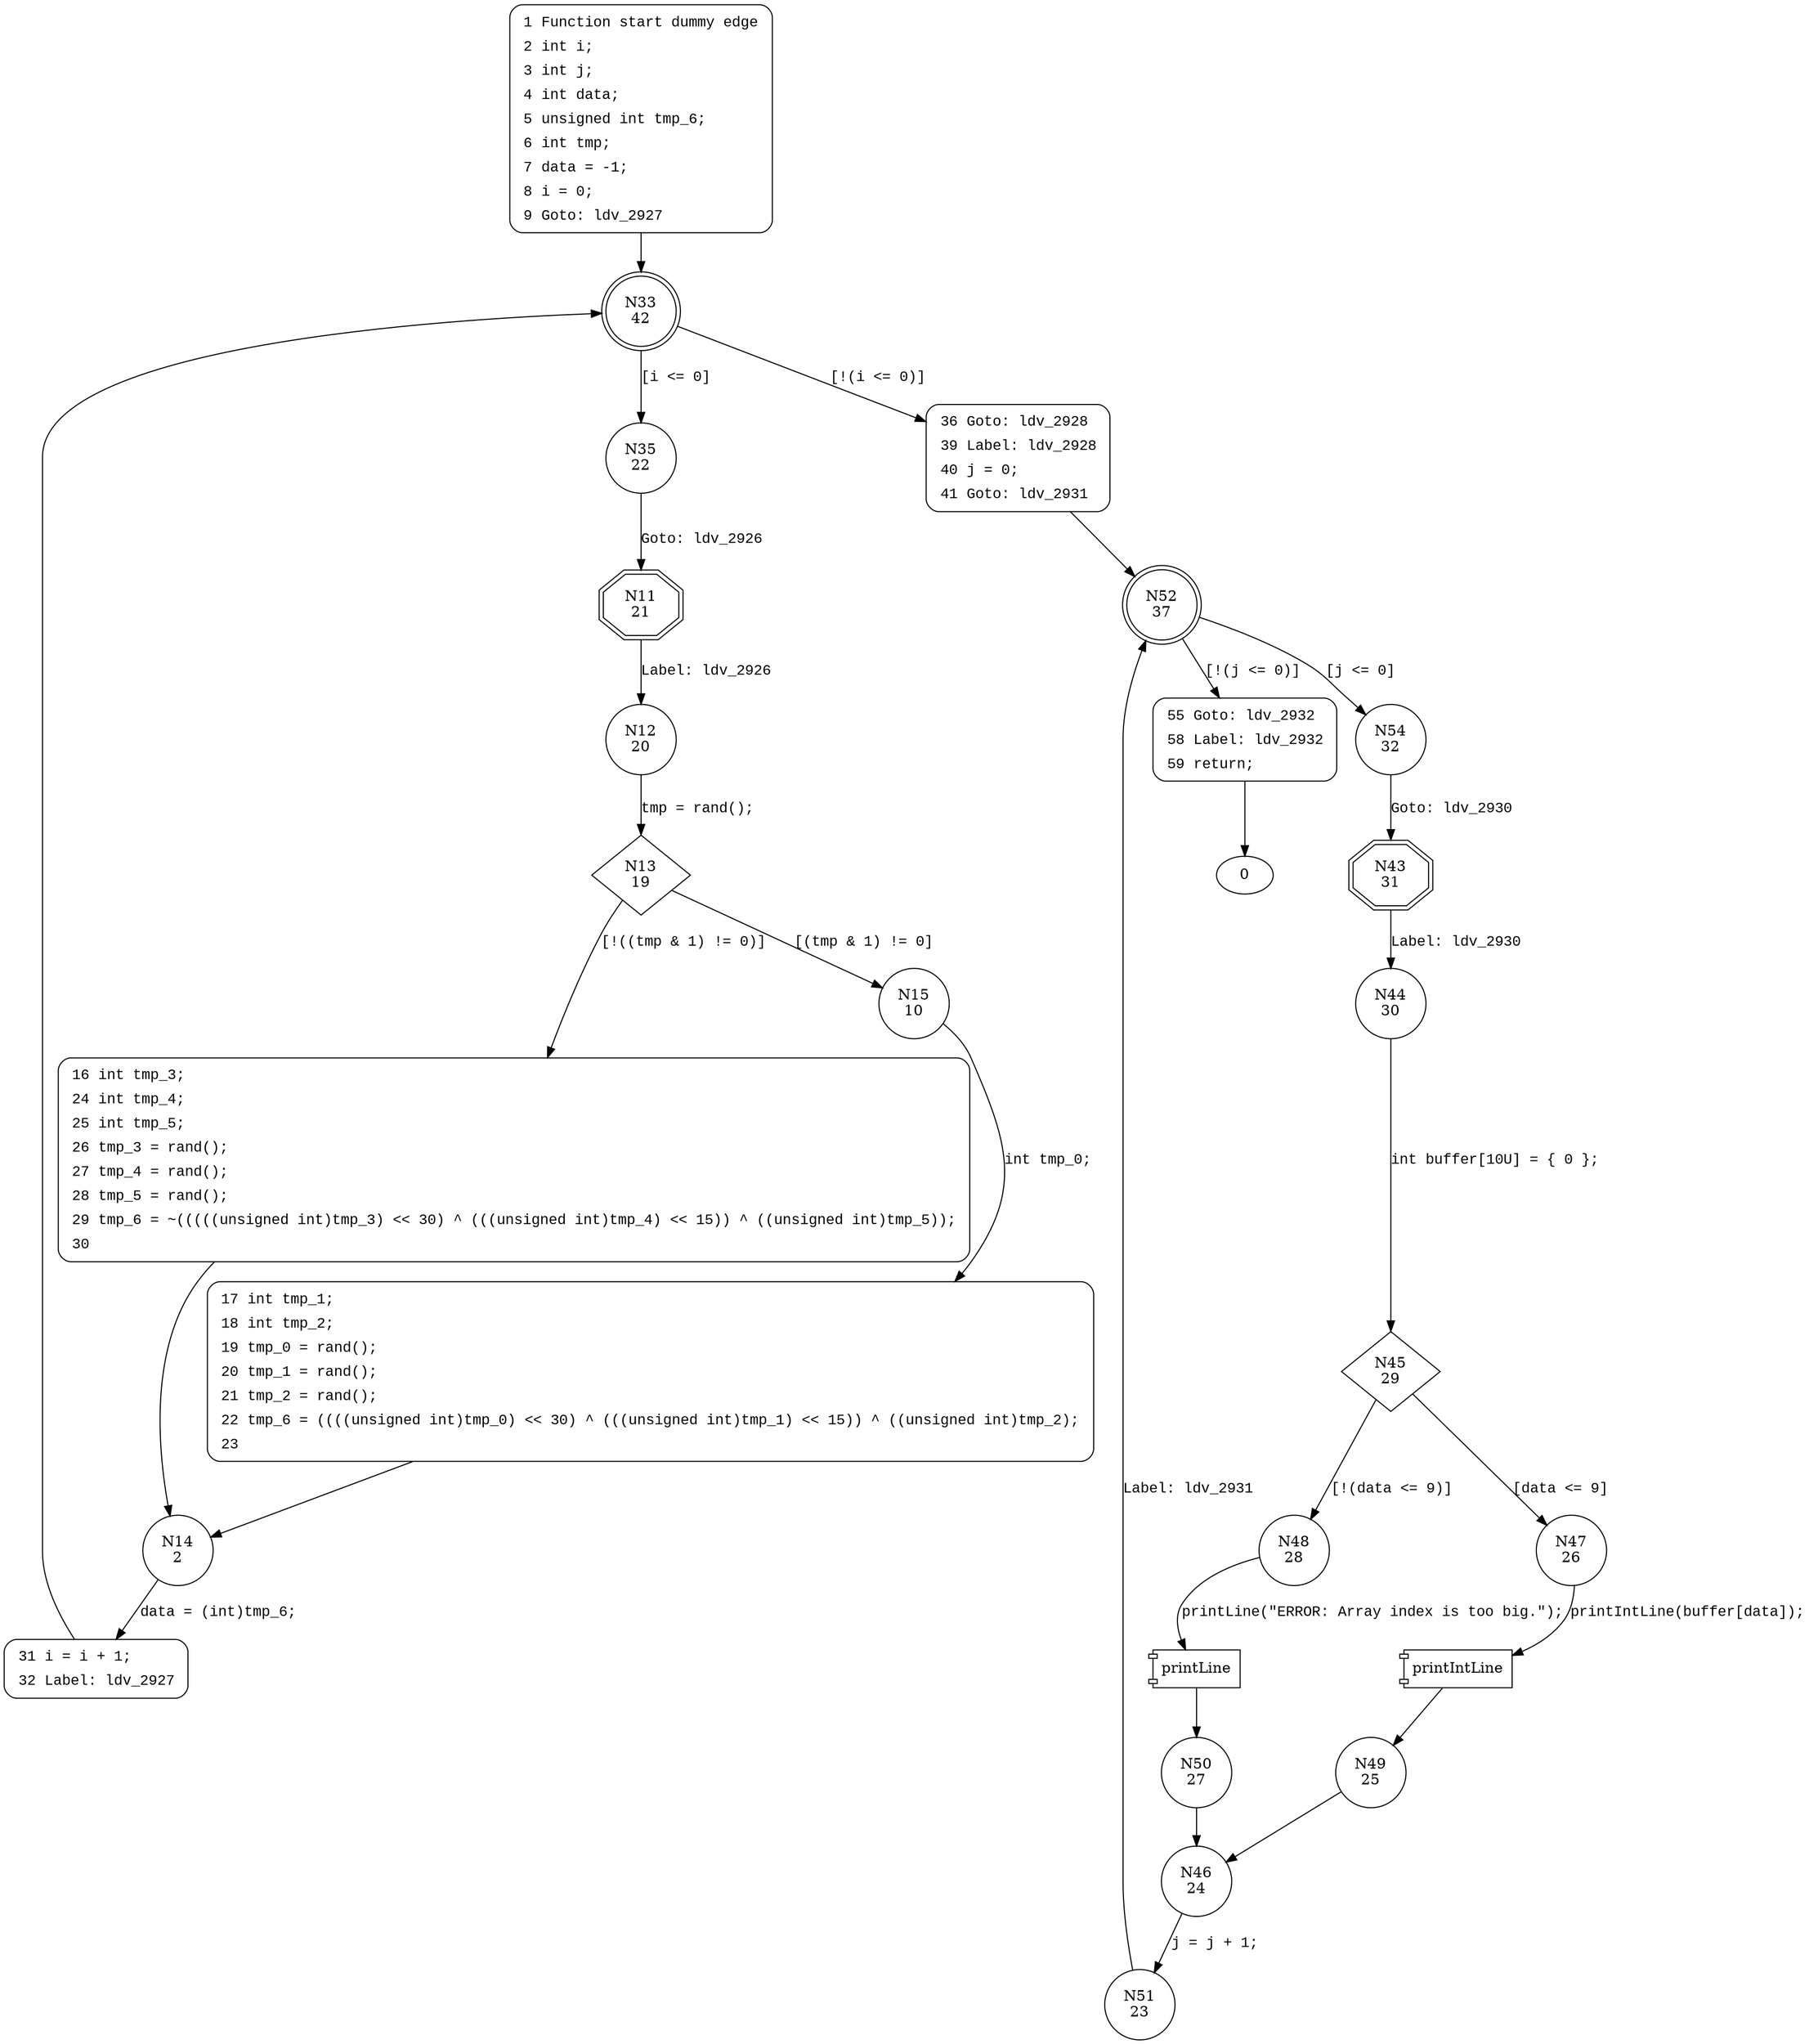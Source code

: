 digraph CWE127_Buffer_Underread__CWE839_rand_17_bad {
33 [shape="doublecircle" label="N33\n42"]
35 [shape="circle" label="N35\n22"]
36 [shape="circle" label="N36\n41"]
52 [shape="doublecircle" label="N52\n37"]
54 [shape="circle" label="N54\n32"]
55 [shape="circle" label="N55\n36"]
43 [shape="doubleoctagon" label="N43\n31"]
44 [shape="circle" label="N44\n30"]
45 [shape="diamond" label="N45\n29"]
47 [shape="circle" label="N47\n26"]
48 [shape="circle" label="N48\n28"]
50 [shape="circle" label="N50\n27"]
46 [shape="circle" label="N46\n24"]
51 [shape="circle" label="N51\n23"]
49 [shape="circle" label="N49\n25"]
11 [shape="doubleoctagon" label="N11\n21"]
12 [shape="circle" label="N12\n20"]
13 [shape="diamond" label="N13\n19"]
15 [shape="circle" label="N15\n10"]
16 [shape="circle" label="N16\n18"]
14 [shape="circle" label="N14\n2"]
31 [shape="circle" label="N31\n1"]
17 [shape="circle" label="N17\n9"]
1 [style="filled,bold" penwidth="1" fillcolor="white" fontname="Courier New" shape="Mrecord" label=<<table border="0" cellborder="0" cellpadding="3" bgcolor="white"><tr><td align="right">1</td><td align="left">Function start dummy edge</td></tr><tr><td align="right">2</td><td align="left">int i;</td></tr><tr><td align="right">3</td><td align="left">int j;</td></tr><tr><td align="right">4</td><td align="left">int data;</td></tr><tr><td align="right">5</td><td align="left">unsigned int tmp_6;</td></tr><tr><td align="right">6</td><td align="left">int tmp;</td></tr><tr><td align="right">7</td><td align="left">data = -1;</td></tr><tr><td align="right">8</td><td align="left">i = 0;</td></tr><tr><td align="right">9</td><td align="left">Goto: ldv_2927</td></tr></table>>]
1 -> 33[label=""]
36 [style="filled,bold" penwidth="1" fillcolor="white" fontname="Courier New" shape="Mrecord" label=<<table border="0" cellborder="0" cellpadding="3" bgcolor="white"><tr><td align="right">36</td><td align="left">Goto: ldv_2928</td></tr><tr><td align="right">39</td><td align="left">Label: ldv_2928</td></tr><tr><td align="right">40</td><td align="left">j = 0;</td></tr><tr><td align="right">41</td><td align="left">Goto: ldv_2931</td></tr></table>>]
36 -> 52[label=""]
55 [style="filled,bold" penwidth="1" fillcolor="white" fontname="Courier New" shape="Mrecord" label=<<table border="0" cellborder="0" cellpadding="3" bgcolor="white"><tr><td align="right">55</td><td align="left">Goto: ldv_2932</td></tr><tr><td align="right">58</td><td align="left">Label: ldv_2932</td></tr><tr><td align="right">59</td><td align="left">return;</td></tr></table>>]
55 -> 0[label=""]
16 [style="filled,bold" penwidth="1" fillcolor="white" fontname="Courier New" shape="Mrecord" label=<<table border="0" cellborder="0" cellpadding="3" bgcolor="white"><tr><td align="right">16</td><td align="left">int tmp_3;</td></tr><tr><td align="right">24</td><td align="left">int tmp_4;</td></tr><tr><td align="right">25</td><td align="left">int tmp_5;</td></tr><tr><td align="right">26</td><td align="left">tmp_3 = rand();</td></tr><tr><td align="right">27</td><td align="left">tmp_4 = rand();</td></tr><tr><td align="right">28</td><td align="left">tmp_5 = rand();</td></tr><tr><td align="right">29</td><td align="left">tmp_6 = ~(((((unsigned int)tmp_3) &lt;&lt; 30) ^ (((unsigned int)tmp_4) &lt;&lt; 15)) ^ ((unsigned int)tmp_5));</td></tr><tr><td align="right">30</td><td align="left"></td></tr></table>>]
16 -> 14[label=""]
31 [style="filled,bold" penwidth="1" fillcolor="white" fontname="Courier New" shape="Mrecord" label=<<table border="0" cellborder="0" cellpadding="3" bgcolor="white"><tr><td align="right">31</td><td align="left">i = i + 1;</td></tr><tr><td align="right">32</td><td align="left">Label: ldv_2927</td></tr></table>>]
31 -> 33[label=""]
17 [style="filled,bold" penwidth="1" fillcolor="white" fontname="Courier New" shape="Mrecord" label=<<table border="0" cellborder="0" cellpadding="3" bgcolor="white"><tr><td align="right">17</td><td align="left">int tmp_1;</td></tr><tr><td align="right">18</td><td align="left">int tmp_2;</td></tr><tr><td align="right">19</td><td align="left">tmp_0 = rand();</td></tr><tr><td align="right">20</td><td align="left">tmp_1 = rand();</td></tr><tr><td align="right">21</td><td align="left">tmp_2 = rand();</td></tr><tr><td align="right">22</td><td align="left">tmp_6 = ((((unsigned int)tmp_0) &lt;&lt; 30) ^ (((unsigned int)tmp_1) &lt;&lt; 15)) ^ ((unsigned int)tmp_2);</td></tr><tr><td align="right">23</td><td align="left"></td></tr></table>>]
17 -> 14[label=""]
33 -> 35 [label="[i <= 0]" fontname="Courier New"]
33 -> 36 [label="[!(i <= 0)]" fontname="Courier New"]
52 -> 54 [label="[j <= 0]" fontname="Courier New"]
52 -> 55 [label="[!(j <= 0)]" fontname="Courier New"]
54 -> 43 [label="Goto: ldv_2930" fontname="Courier New"]
43 -> 44 [label="Label: ldv_2930" fontname="Courier New"]
45 -> 47 [label="[data <= 9]" fontname="Courier New"]
45 -> 48 [label="[!(data <= 9)]" fontname="Courier New"]
100008 [shape="component" label="printLine"]
48 -> 100008 [label="printLine(\"ERROR: Array index is too big.\");" fontname="Courier New"]
100008 -> 50 [label="" fontname="Courier New"]
46 -> 51 [label="j = j + 1;" fontname="Courier New"]
100009 [shape="component" label="printIntLine"]
47 -> 100009 [label="printIntLine(buffer[data]);" fontname="Courier New"]
100009 -> 49 [label="" fontname="Courier New"]
35 -> 11 [label="Goto: ldv_2926" fontname="Courier New"]
11 -> 12 [label="Label: ldv_2926" fontname="Courier New"]
13 -> 15 [label="[(tmp & 1) != 0]" fontname="Courier New"]
13 -> 16 [label="[!((tmp & 1) != 0)]" fontname="Courier New"]
14 -> 31 [label="data = (int)tmp_6;" fontname="Courier New"]
15 -> 17 [label="int tmp_0;" fontname="Courier New"]
44 -> 45 [label="int buffer[10U] = { 0 };" fontname="Courier New"]
50 -> 46 [label="" fontname="Courier New"]
51 -> 52 [label="Label: ldv_2931" fontname="Courier New"]
49 -> 46 [label="" fontname="Courier New"]
12 -> 13 [label="tmp = rand();" fontname="Courier New"]
}
